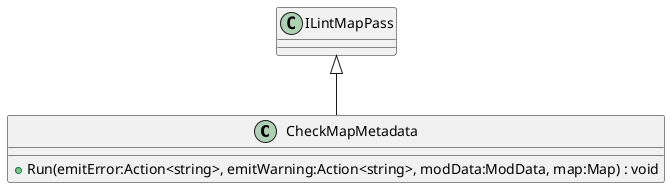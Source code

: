@startuml
class CheckMapMetadata {
    + Run(emitError:Action<string>, emitWarning:Action<string>, modData:ModData, map:Map) : void
}
ILintMapPass <|-- CheckMapMetadata
@enduml
